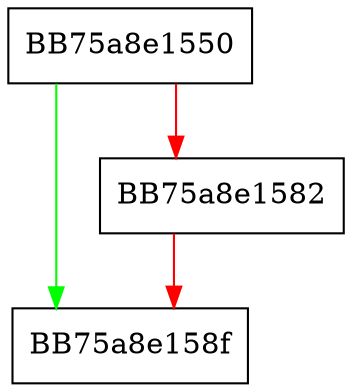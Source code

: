 digraph _Do_call {
  node [shape="box"];
  graph [splines=ortho];
  BB75a8e1550 -> BB75a8e158f [color="green"];
  BB75a8e1550 -> BB75a8e1582 [color="red"];
  BB75a8e1582 -> BB75a8e158f [color="red"];
}